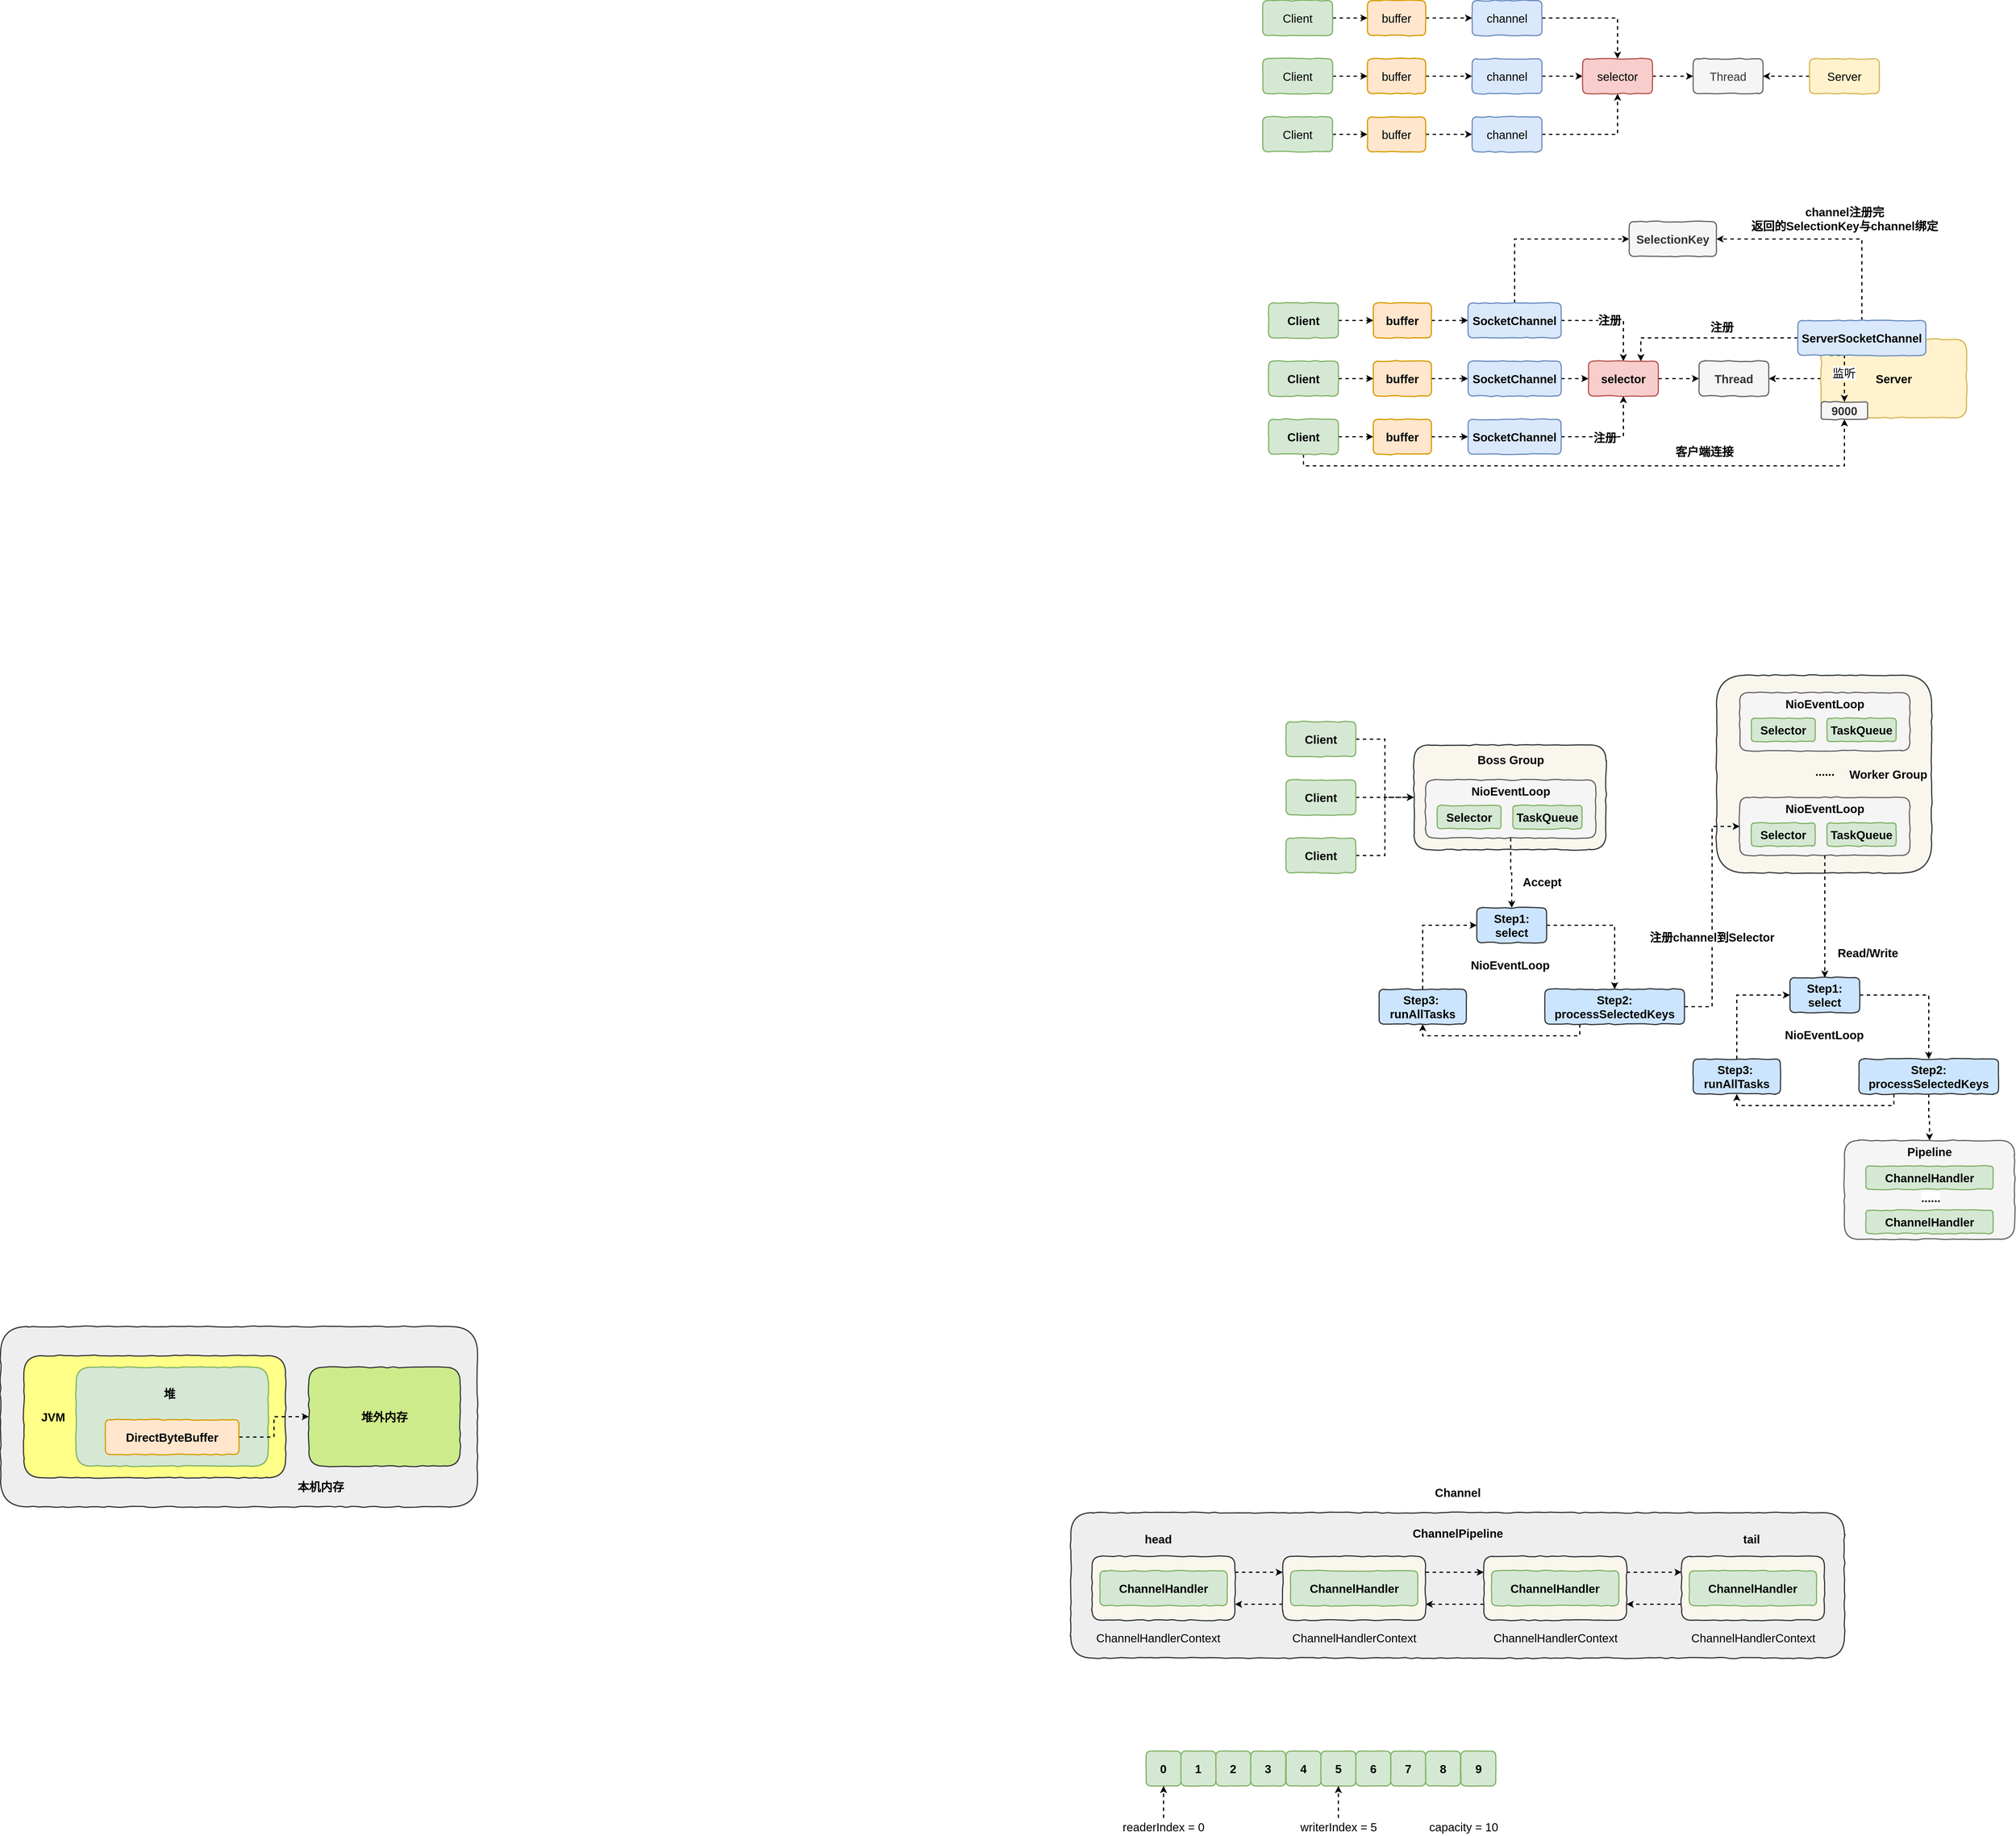 <mxfile version="13.0.3" type="device"><diagram id="DzBp2O1K2KgBwa5tX3dx" name="第 1 页"><mxGraphModel dx="4073" dy="967" grid="1" gridSize="10" guides="1" tooltips="1" connect="1" arrows="1" fold="1" page="0" pageScale="1" pageWidth="827" pageHeight="1169" math="0" shadow="0"><root><mxCell id="0"/><mxCell id="1" parent="0"/><mxCell id="HdEyGj7AXgtzregzDCSL-181" value="" style="rounded=1;whiteSpace=wrap;html=1;comic=1;strokeWidth=2;fontSize=20;fillColor=#eeeeee;strokeColor=#36393d;" vertex="1" parent="1"><mxGeometry x="-2240" y="2530" width="820" height="310" as="geometry"/></mxCell><mxCell id="HdEyGj7AXgtzregzDCSL-187" value="" style="rounded=1;whiteSpace=wrap;html=1;comic=1;strokeWidth=2;fontSize=20;fillColor=#ffff88;strokeColor=#36393d;fontStyle=1" vertex="1" parent="1"><mxGeometry x="-2200" y="2580" width="450" height="210" as="geometry"/></mxCell><mxCell id="HdEyGj7AXgtzregzDCSL-161" value="" style="rounded=1;whiteSpace=wrap;html=1;comic=1;strokeWidth=2;fontSize=20;fillColor=#eeeeee;strokeColor=#36393d;" vertex="1" parent="1"><mxGeometry x="-400" y="2850" width="1330" height="250" as="geometry"/></mxCell><mxCell id="HdEyGj7AXgtzregzDCSL-93" value="" style="rounded=1;whiteSpace=wrap;html=1;comic=1;strokeWidth=2;fontSize=20;fillColor=#f9f7ed;strokeColor=#36393d;" vertex="1" parent="1"><mxGeometry x="710" y="1410" width="370" height="340" as="geometry"/></mxCell><mxCell id="HdEyGj7AXgtzregzDCSL-80" value="" style="rounded=1;whiteSpace=wrap;html=1;comic=1;strokeWidth=2;fontSize=20;fillColor=#f9f7ed;strokeColor=#36393d;" vertex="1" parent="1"><mxGeometry x="190" y="1530" width="330" height="180" as="geometry"/></mxCell><mxCell id="HdEyGj7AXgtzregzDCSL-18" style="edgeStyle=orthogonalEdgeStyle;rounded=0;orthogonalLoop=1;jettySize=auto;html=1;exitX=1;exitY=0.5;exitDx=0;exitDy=0;dashed=1;strokeWidth=2;fontSize=20;" edge="1" parent="1" source="HdEyGj7AXgtzregzDCSL-1" target="HdEyGj7AXgtzregzDCSL-4"><mxGeometry relative="1" as="geometry"/></mxCell><mxCell id="HdEyGj7AXgtzregzDCSL-1" value="Client" style="rounded=1;whiteSpace=wrap;html=1;comic=1;strokeWidth=2;fontSize=20;fillColor=#d5e8d4;strokeColor=#82b366;" vertex="1" parent="1"><mxGeometry x="-70" y="250" width="120" height="60" as="geometry"/></mxCell><mxCell id="HdEyGj7AXgtzregzDCSL-19" style="edgeStyle=orthogonalEdgeStyle;rounded=0;orthogonalLoop=1;jettySize=auto;html=1;exitX=1;exitY=0.5;exitDx=0;exitDy=0;entryX=0;entryY=0.5;entryDx=0;entryDy=0;dashed=1;strokeWidth=2;fontSize=20;" edge="1" parent="1" source="HdEyGj7AXgtzregzDCSL-2" target="HdEyGj7AXgtzregzDCSL-5"><mxGeometry relative="1" as="geometry"/></mxCell><mxCell id="HdEyGj7AXgtzregzDCSL-2" value="Client" style="rounded=1;whiteSpace=wrap;html=1;comic=1;strokeWidth=2;fontSize=20;fillColor=#d5e8d4;strokeColor=#82b366;" vertex="1" parent="1"><mxGeometry x="-70" y="350" width="120" height="60" as="geometry"/></mxCell><mxCell id="HdEyGj7AXgtzregzDCSL-20" style="edgeStyle=orthogonalEdgeStyle;rounded=0;orthogonalLoop=1;jettySize=auto;html=1;exitX=1;exitY=0.5;exitDx=0;exitDy=0;dashed=1;strokeWidth=2;fontSize=20;" edge="1" parent="1" source="HdEyGj7AXgtzregzDCSL-3" target="HdEyGj7AXgtzregzDCSL-6"><mxGeometry relative="1" as="geometry"/></mxCell><mxCell id="HdEyGj7AXgtzregzDCSL-3" value="Client" style="rounded=1;whiteSpace=wrap;html=1;comic=1;strokeWidth=2;fontSize=20;fillColor=#d5e8d4;strokeColor=#82b366;" vertex="1" parent="1"><mxGeometry x="-70" y="450" width="120" height="60" as="geometry"/></mxCell><mxCell id="HdEyGj7AXgtzregzDCSL-15" style="edgeStyle=orthogonalEdgeStyle;rounded=0;orthogonalLoop=1;jettySize=auto;html=1;exitX=1;exitY=0.5;exitDx=0;exitDy=0;entryX=0;entryY=0.5;entryDx=0;entryDy=0;dashed=1;strokeWidth=2;fontSize=20;" edge="1" parent="1" source="HdEyGj7AXgtzregzDCSL-4" target="HdEyGj7AXgtzregzDCSL-7"><mxGeometry relative="1" as="geometry"/></mxCell><mxCell id="HdEyGj7AXgtzregzDCSL-4" value="buffer" style="rounded=1;whiteSpace=wrap;html=1;comic=1;strokeWidth=2;fontSize=20;fillColor=#ffe6cc;strokeColor=#d79b00;" vertex="1" parent="1"><mxGeometry x="110" y="250" width="100" height="60" as="geometry"/></mxCell><mxCell id="HdEyGj7AXgtzregzDCSL-16" style="edgeStyle=orthogonalEdgeStyle;rounded=0;orthogonalLoop=1;jettySize=auto;html=1;exitX=1;exitY=0.5;exitDx=0;exitDy=0;dashed=1;strokeWidth=2;fontSize=20;" edge="1" parent="1" source="HdEyGj7AXgtzregzDCSL-5" target="HdEyGj7AXgtzregzDCSL-8"><mxGeometry relative="1" as="geometry"/></mxCell><mxCell id="HdEyGj7AXgtzregzDCSL-5" value="buffer" style="rounded=1;whiteSpace=wrap;html=1;comic=1;strokeWidth=2;fontSize=20;fillColor=#ffe6cc;strokeColor=#d79b00;" vertex="1" parent="1"><mxGeometry x="110" y="350" width="100" height="60" as="geometry"/></mxCell><mxCell id="HdEyGj7AXgtzregzDCSL-17" style="edgeStyle=orthogonalEdgeStyle;rounded=0;orthogonalLoop=1;jettySize=auto;html=1;exitX=1;exitY=0.5;exitDx=0;exitDy=0;entryX=0;entryY=0.5;entryDx=0;entryDy=0;dashed=1;strokeWidth=2;fontSize=20;" edge="1" parent="1" source="HdEyGj7AXgtzregzDCSL-6" target="HdEyGj7AXgtzregzDCSL-9"><mxGeometry relative="1" as="geometry"/></mxCell><mxCell id="HdEyGj7AXgtzregzDCSL-6" value="buffer" style="rounded=1;whiteSpace=wrap;html=1;comic=1;strokeWidth=2;fontSize=20;fillColor=#ffe6cc;strokeColor=#d79b00;" vertex="1" parent="1"><mxGeometry x="110" y="450" width="100" height="60" as="geometry"/></mxCell><mxCell id="HdEyGj7AXgtzregzDCSL-12" style="edgeStyle=orthogonalEdgeStyle;rounded=0;orthogonalLoop=1;jettySize=auto;html=1;exitX=1;exitY=0.5;exitDx=0;exitDy=0;entryX=0.5;entryY=0;entryDx=0;entryDy=0;dashed=1;strokeWidth=2;fontSize=20;" edge="1" parent="1" source="HdEyGj7AXgtzregzDCSL-7" target="HdEyGj7AXgtzregzDCSL-10"><mxGeometry relative="1" as="geometry"/></mxCell><mxCell id="HdEyGj7AXgtzregzDCSL-7" value="channel" style="rounded=1;whiteSpace=wrap;html=1;comic=1;strokeWidth=2;fontSize=20;fillColor=#dae8fc;strokeColor=#6c8ebf;" vertex="1" parent="1"><mxGeometry x="290" y="250" width="120" height="60" as="geometry"/></mxCell><mxCell id="HdEyGj7AXgtzregzDCSL-11" style="edgeStyle=orthogonalEdgeStyle;rounded=0;orthogonalLoop=1;jettySize=auto;html=1;exitX=1;exitY=0.5;exitDx=0;exitDy=0;entryX=0;entryY=0.5;entryDx=0;entryDy=0;dashed=1;strokeWidth=2;fontSize=20;" edge="1" parent="1" source="HdEyGj7AXgtzregzDCSL-8" target="HdEyGj7AXgtzregzDCSL-10"><mxGeometry relative="1" as="geometry"/></mxCell><mxCell id="HdEyGj7AXgtzregzDCSL-8" value="channel" style="rounded=1;whiteSpace=wrap;html=1;comic=1;strokeWidth=2;fontSize=20;fillColor=#dae8fc;strokeColor=#6c8ebf;" vertex="1" parent="1"><mxGeometry x="290" y="350" width="120" height="60" as="geometry"/></mxCell><mxCell id="HdEyGj7AXgtzregzDCSL-13" style="edgeStyle=orthogonalEdgeStyle;rounded=0;orthogonalLoop=1;jettySize=auto;html=1;exitX=1;exitY=0.5;exitDx=0;exitDy=0;entryX=0.5;entryY=1;entryDx=0;entryDy=0;dashed=1;strokeWidth=2;fontSize=20;" edge="1" parent="1" source="HdEyGj7AXgtzregzDCSL-9" target="HdEyGj7AXgtzregzDCSL-10"><mxGeometry relative="1" as="geometry"/></mxCell><mxCell id="HdEyGj7AXgtzregzDCSL-9" value="channel" style="rounded=1;whiteSpace=wrap;html=1;comic=1;strokeWidth=2;fontSize=20;fillColor=#dae8fc;strokeColor=#6c8ebf;" vertex="1" parent="1"><mxGeometry x="290" y="450" width="120" height="60" as="geometry"/></mxCell><mxCell id="HdEyGj7AXgtzregzDCSL-24" style="edgeStyle=orthogonalEdgeStyle;rounded=0;orthogonalLoop=1;jettySize=auto;html=1;exitX=1;exitY=0.5;exitDx=0;exitDy=0;entryX=0;entryY=0.5;entryDx=0;entryDy=0;dashed=1;strokeWidth=2;fontSize=20;" edge="1" parent="1" source="HdEyGj7AXgtzregzDCSL-10" target="HdEyGj7AXgtzregzDCSL-21"><mxGeometry relative="1" as="geometry"/></mxCell><mxCell id="HdEyGj7AXgtzregzDCSL-10" value="selector" style="rounded=1;whiteSpace=wrap;html=1;comic=1;strokeWidth=2;fontSize=20;fillColor=#f8cecc;strokeColor=#b85450;" vertex="1" parent="1"><mxGeometry x="480" y="350" width="120" height="60" as="geometry"/></mxCell><mxCell id="HdEyGj7AXgtzregzDCSL-21" value="Thread" style="rounded=1;whiteSpace=wrap;html=1;comic=1;strokeWidth=2;fontSize=20;fillColor=#f5f5f5;strokeColor=#666666;fontColor=#333333;" vertex="1" parent="1"><mxGeometry x="670" y="350" width="120" height="60" as="geometry"/></mxCell><mxCell id="HdEyGj7AXgtzregzDCSL-23" style="edgeStyle=orthogonalEdgeStyle;rounded=0;orthogonalLoop=1;jettySize=auto;html=1;exitX=0;exitY=0.5;exitDx=0;exitDy=0;entryX=1;entryY=0.5;entryDx=0;entryDy=0;dashed=1;strokeWidth=2;fontSize=20;" edge="1" parent="1" source="HdEyGj7AXgtzregzDCSL-22" target="HdEyGj7AXgtzregzDCSL-21"><mxGeometry relative="1" as="geometry"/></mxCell><mxCell id="HdEyGj7AXgtzregzDCSL-22" value="Server" style="rounded=1;whiteSpace=wrap;html=1;comic=1;strokeWidth=2;fontSize=20;fillColor=#fff2cc;strokeColor=#d6b656;" vertex="1" parent="1"><mxGeometry x="870" y="350" width="120" height="60" as="geometry"/></mxCell><mxCell id="HdEyGj7AXgtzregzDCSL-25" style="edgeStyle=orthogonalEdgeStyle;rounded=0;orthogonalLoop=1;jettySize=auto;html=1;exitX=1;exitY=0.5;exitDx=0;exitDy=0;dashed=1;strokeWidth=2;fontSize=20;" edge="1" parent="1" source="HdEyGj7AXgtzregzDCSL-26" target="HdEyGj7AXgtzregzDCSL-32"><mxGeometry relative="1" as="geometry"/></mxCell><mxCell id="HdEyGj7AXgtzregzDCSL-26" value="Client" style="rounded=1;whiteSpace=wrap;html=1;comic=1;strokeWidth=2;fontSize=20;fillColor=#d5e8d4;strokeColor=#82b366;fontStyle=1" vertex="1" parent="1"><mxGeometry x="-60" y="770" width="120" height="60" as="geometry"/></mxCell><mxCell id="HdEyGj7AXgtzregzDCSL-27" style="edgeStyle=orthogonalEdgeStyle;rounded=0;orthogonalLoop=1;jettySize=auto;html=1;exitX=1;exitY=0.5;exitDx=0;exitDy=0;entryX=0;entryY=0.5;entryDx=0;entryDy=0;dashed=1;strokeWidth=2;fontSize=20;" edge="1" parent="1" source="HdEyGj7AXgtzregzDCSL-28" target="HdEyGj7AXgtzregzDCSL-34"><mxGeometry relative="1" as="geometry"/></mxCell><mxCell id="HdEyGj7AXgtzregzDCSL-28" value="Client" style="rounded=1;whiteSpace=wrap;html=1;comic=1;strokeWidth=2;fontSize=20;fillColor=#d5e8d4;strokeColor=#82b366;fontStyle=1" vertex="1" parent="1"><mxGeometry x="-60" y="870" width="120" height="60" as="geometry"/></mxCell><mxCell id="HdEyGj7AXgtzregzDCSL-29" style="edgeStyle=orthogonalEdgeStyle;rounded=0;orthogonalLoop=1;jettySize=auto;html=1;exitX=1;exitY=0.5;exitDx=0;exitDy=0;dashed=1;strokeWidth=2;fontSize=20;" edge="1" parent="1" source="HdEyGj7AXgtzregzDCSL-30" target="HdEyGj7AXgtzregzDCSL-36"><mxGeometry relative="1" as="geometry"/></mxCell><mxCell id="HdEyGj7AXgtzregzDCSL-57" style="edgeStyle=orthogonalEdgeStyle;rounded=0;orthogonalLoop=1;jettySize=auto;html=1;exitX=0.5;exitY=1;exitDx=0;exitDy=0;entryX=0.5;entryY=1;entryDx=0;entryDy=0;dashed=1;strokeWidth=2;fontSize=20;" edge="1" parent="1" source="HdEyGj7AXgtzregzDCSL-30" target="HdEyGj7AXgtzregzDCSL-52"><mxGeometry relative="1" as="geometry"/></mxCell><mxCell id="HdEyGj7AXgtzregzDCSL-30" value="Client" style="rounded=1;whiteSpace=wrap;html=1;comic=1;strokeWidth=2;fontSize=20;fillColor=#d5e8d4;strokeColor=#82b366;fontStyle=1" vertex="1" parent="1"><mxGeometry x="-60" y="970" width="120" height="60" as="geometry"/></mxCell><mxCell id="HdEyGj7AXgtzregzDCSL-31" style="edgeStyle=orthogonalEdgeStyle;rounded=0;orthogonalLoop=1;jettySize=auto;html=1;exitX=1;exitY=0.5;exitDx=0;exitDy=0;entryX=0;entryY=0.5;entryDx=0;entryDy=0;dashed=1;strokeWidth=2;fontSize=20;" edge="1" parent="1" source="HdEyGj7AXgtzregzDCSL-32" target="HdEyGj7AXgtzregzDCSL-38"><mxGeometry relative="1" as="geometry"/></mxCell><mxCell id="HdEyGj7AXgtzregzDCSL-32" value="buffer" style="rounded=1;whiteSpace=wrap;html=1;comic=1;strokeWidth=2;fontSize=20;fillColor=#ffe6cc;strokeColor=#d79b00;fontStyle=1" vertex="1" parent="1"><mxGeometry x="120" y="770" width="100" height="60" as="geometry"/></mxCell><mxCell id="HdEyGj7AXgtzregzDCSL-33" style="edgeStyle=orthogonalEdgeStyle;rounded=0;orthogonalLoop=1;jettySize=auto;html=1;exitX=1;exitY=0.5;exitDx=0;exitDy=0;dashed=1;strokeWidth=2;fontSize=20;" edge="1" parent="1" source="HdEyGj7AXgtzregzDCSL-34" target="HdEyGj7AXgtzregzDCSL-40"><mxGeometry relative="1" as="geometry"/></mxCell><mxCell id="HdEyGj7AXgtzregzDCSL-34" value="buffer" style="rounded=1;whiteSpace=wrap;html=1;comic=1;strokeWidth=2;fontSize=20;fillColor=#ffe6cc;strokeColor=#d79b00;fontStyle=1" vertex="1" parent="1"><mxGeometry x="120" y="870" width="100" height="60" as="geometry"/></mxCell><mxCell id="HdEyGj7AXgtzregzDCSL-35" style="edgeStyle=orthogonalEdgeStyle;rounded=0;orthogonalLoop=1;jettySize=auto;html=1;exitX=1;exitY=0.5;exitDx=0;exitDy=0;entryX=0;entryY=0.5;entryDx=0;entryDy=0;dashed=1;strokeWidth=2;fontSize=20;" edge="1" parent="1" source="HdEyGj7AXgtzregzDCSL-36" target="HdEyGj7AXgtzregzDCSL-42"><mxGeometry relative="1" as="geometry"/></mxCell><mxCell id="HdEyGj7AXgtzregzDCSL-36" value="buffer" style="rounded=1;whiteSpace=wrap;html=1;comic=1;strokeWidth=2;fontSize=20;fillColor=#ffe6cc;strokeColor=#d79b00;fontStyle=1" vertex="1" parent="1"><mxGeometry x="120" y="970" width="100" height="60" as="geometry"/></mxCell><mxCell id="HdEyGj7AXgtzregzDCSL-37" style="edgeStyle=orthogonalEdgeStyle;rounded=0;orthogonalLoop=1;jettySize=auto;html=1;exitX=1;exitY=0.5;exitDx=0;exitDy=0;entryX=0.5;entryY=0;entryDx=0;entryDy=0;dashed=1;strokeWidth=2;fontSize=20;" edge="1" parent="1" source="HdEyGj7AXgtzregzDCSL-38" target="HdEyGj7AXgtzregzDCSL-44"><mxGeometry relative="1" as="geometry"/></mxCell><mxCell id="HdEyGj7AXgtzregzDCSL-55" value="注册" style="edgeLabel;html=1;align=center;verticalAlign=middle;resizable=0;points=[];fontSize=20;fontStyle=1" vertex="1" connectable="0" parent="HdEyGj7AXgtzregzDCSL-37"><mxGeometry x="-0.064" y="1" relative="1" as="geometry"><mxPoint as="offset"/></mxGeometry></mxCell><mxCell id="HdEyGj7AXgtzregzDCSL-60" style="edgeStyle=orthogonalEdgeStyle;rounded=0;orthogonalLoop=1;jettySize=auto;html=1;exitX=0.5;exitY=0;exitDx=0;exitDy=0;entryX=0;entryY=0.5;entryDx=0;entryDy=0;dashed=1;strokeWidth=2;fontSize=20;" edge="1" parent="1" source="HdEyGj7AXgtzregzDCSL-38" target="HdEyGj7AXgtzregzDCSL-48"><mxGeometry relative="1" as="geometry"/></mxCell><mxCell id="HdEyGj7AXgtzregzDCSL-38" value="SocketChannel" style="rounded=1;whiteSpace=wrap;html=1;comic=1;strokeWidth=2;fontSize=20;fillColor=#dae8fc;strokeColor=#6c8ebf;fontStyle=1" vertex="1" parent="1"><mxGeometry x="283" y="770" width="160" height="60" as="geometry"/></mxCell><mxCell id="HdEyGj7AXgtzregzDCSL-39" style="edgeStyle=orthogonalEdgeStyle;rounded=0;orthogonalLoop=1;jettySize=auto;html=1;exitX=1;exitY=0.5;exitDx=0;exitDy=0;entryX=0;entryY=0.5;entryDx=0;entryDy=0;dashed=1;strokeWidth=2;fontSize=20;" edge="1" parent="1" source="HdEyGj7AXgtzregzDCSL-40" target="HdEyGj7AXgtzregzDCSL-44"><mxGeometry relative="1" as="geometry"><mxPoint x="473.0" y="900" as="targetPoint"/></mxGeometry></mxCell><mxCell id="HdEyGj7AXgtzregzDCSL-40" value="SocketChannel" style="rounded=1;whiteSpace=wrap;html=1;comic=1;strokeWidth=2;fontSize=20;fillColor=#dae8fc;strokeColor=#6c8ebf;fontStyle=1" vertex="1" parent="1"><mxGeometry x="283" y="870" width="160" height="60" as="geometry"/></mxCell><mxCell id="HdEyGj7AXgtzregzDCSL-41" style="edgeStyle=orthogonalEdgeStyle;rounded=0;orthogonalLoop=1;jettySize=auto;html=1;exitX=1;exitY=0.5;exitDx=0;exitDy=0;entryX=0.5;entryY=1;entryDx=0;entryDy=0;dashed=1;strokeWidth=2;fontSize=20;" edge="1" parent="1" source="HdEyGj7AXgtzregzDCSL-42" target="HdEyGj7AXgtzregzDCSL-44"><mxGeometry relative="1" as="geometry"/></mxCell><mxCell id="HdEyGj7AXgtzregzDCSL-56" value="注册" style="edgeLabel;html=1;align=center;verticalAlign=middle;resizable=0;points=[];fontSize=20;fontStyle=1" vertex="1" connectable="0" parent="HdEyGj7AXgtzregzDCSL-41"><mxGeometry x="-0.157" y="-1" relative="1" as="geometry"><mxPoint as="offset"/></mxGeometry></mxCell><mxCell id="HdEyGj7AXgtzregzDCSL-42" value="SocketChannel" style="rounded=1;whiteSpace=wrap;html=1;comic=1;strokeWidth=2;fontSize=20;fillColor=#dae8fc;strokeColor=#6c8ebf;fontStyle=1" vertex="1" parent="1"><mxGeometry x="283" y="970" width="160" height="60" as="geometry"/></mxCell><mxCell id="HdEyGj7AXgtzregzDCSL-43" style="edgeStyle=orthogonalEdgeStyle;rounded=0;orthogonalLoop=1;jettySize=auto;html=1;exitX=1;exitY=0.5;exitDx=0;exitDy=0;entryX=0;entryY=0.5;entryDx=0;entryDy=0;dashed=1;strokeWidth=2;fontSize=20;" edge="1" parent="1" source="HdEyGj7AXgtzregzDCSL-44" target="HdEyGj7AXgtzregzDCSL-45"><mxGeometry relative="1" as="geometry"/></mxCell><mxCell id="HdEyGj7AXgtzregzDCSL-44" value="selector" style="rounded=1;whiteSpace=wrap;html=1;comic=1;strokeWidth=2;fontSize=20;fillColor=#f8cecc;strokeColor=#b85450;fontStyle=1" vertex="1" parent="1"><mxGeometry x="490" y="870" width="120" height="60" as="geometry"/></mxCell><mxCell id="HdEyGj7AXgtzregzDCSL-45" value="Thread" style="rounded=1;whiteSpace=wrap;html=1;comic=1;strokeWidth=2;fontSize=20;fillColor=#f5f5f5;strokeColor=#666666;fontColor=#333333;fontStyle=1" vertex="1" parent="1"><mxGeometry x="680" y="870" width="120" height="60" as="geometry"/></mxCell><mxCell id="HdEyGj7AXgtzregzDCSL-46" style="edgeStyle=orthogonalEdgeStyle;rounded=0;orthogonalLoop=1;jettySize=auto;html=1;exitX=0;exitY=0.5;exitDx=0;exitDy=0;entryX=1;entryY=0.5;entryDx=0;entryDy=0;dashed=1;strokeWidth=2;fontSize=20;" edge="1" parent="1" source="HdEyGj7AXgtzregzDCSL-47" target="HdEyGj7AXgtzregzDCSL-45"><mxGeometry relative="1" as="geometry"/></mxCell><mxCell id="HdEyGj7AXgtzregzDCSL-47" value="Server" style="rounded=1;whiteSpace=wrap;html=1;comic=1;strokeWidth=2;fontSize=20;fillColor=#fff2cc;strokeColor=#d6b656;fontStyle=1" vertex="1" parent="1"><mxGeometry x="890" y="832.5" width="250" height="135" as="geometry"/></mxCell><mxCell id="HdEyGj7AXgtzregzDCSL-48" value="SelectionKey" style="rounded=1;whiteSpace=wrap;html=1;comic=1;strokeWidth=2;fontSize=20;fillColor=#f5f5f5;strokeColor=#666666;fontColor=#333333;fontStyle=1" vertex="1" parent="1"><mxGeometry x="560" y="630" width="150" height="60" as="geometry"/></mxCell><mxCell id="HdEyGj7AXgtzregzDCSL-50" style="edgeStyle=orthogonalEdgeStyle;rounded=0;orthogonalLoop=1;jettySize=auto;html=1;exitX=0;exitY=0.5;exitDx=0;exitDy=0;entryX=0.75;entryY=0;entryDx=0;entryDy=0;dashed=1;strokeWidth=2;fontSize=20;" edge="1" parent="1" source="HdEyGj7AXgtzregzDCSL-49" target="HdEyGj7AXgtzregzDCSL-44"><mxGeometry relative="1" as="geometry"/></mxCell><mxCell id="HdEyGj7AXgtzregzDCSL-53" style="edgeStyle=orthogonalEdgeStyle;rounded=0;orthogonalLoop=1;jettySize=auto;html=1;exitX=0.25;exitY=1;exitDx=0;exitDy=0;entryX=0.5;entryY=0;entryDx=0;entryDy=0;dashed=1;strokeWidth=2;fontSize=20;" edge="1" parent="1" source="HdEyGj7AXgtzregzDCSL-49" target="HdEyGj7AXgtzregzDCSL-52"><mxGeometry relative="1" as="geometry"><Array as="points"><mxPoint x="930" y="860"/></Array></mxGeometry></mxCell><mxCell id="HdEyGj7AXgtzregzDCSL-54" value="监听" style="edgeLabel;html=1;align=center;verticalAlign=middle;resizable=0;points=[];fontSize=20;" vertex="1" connectable="0" parent="HdEyGj7AXgtzregzDCSL-53"><mxGeometry x="0.048" y="-1" relative="1" as="geometry"><mxPoint as="offset"/></mxGeometry></mxCell><mxCell id="HdEyGj7AXgtzregzDCSL-59" style="edgeStyle=orthogonalEdgeStyle;rounded=0;orthogonalLoop=1;jettySize=auto;html=1;exitX=0.5;exitY=0;exitDx=0;exitDy=0;entryX=1;entryY=0.5;entryDx=0;entryDy=0;dashed=1;strokeWidth=2;fontSize=20;" edge="1" parent="1" source="HdEyGj7AXgtzregzDCSL-49" target="HdEyGj7AXgtzregzDCSL-48"><mxGeometry relative="1" as="geometry"/></mxCell><mxCell id="HdEyGj7AXgtzregzDCSL-49" value="ServerSocketChannel" style="rounded=1;whiteSpace=wrap;html=1;comic=1;strokeWidth=2;fontSize=20;fillColor=#dae8fc;strokeColor=#6c8ebf;fontStyle=1" vertex="1" parent="1"><mxGeometry x="850" y="800" width="220" height="60" as="geometry"/></mxCell><mxCell id="HdEyGj7AXgtzregzDCSL-51" value="注册" style="text;html=1;align=center;verticalAlign=middle;resizable=0;points=[];autosize=1;fontSize=20;fontStyle=1" vertex="1" parent="1"><mxGeometry x="689" y="796" width="60" height="30" as="geometry"/></mxCell><mxCell id="HdEyGj7AXgtzregzDCSL-52" value="9000" style="rounded=1;whiteSpace=wrap;html=1;comic=1;strokeWidth=2;fontSize=20;fillColor=#f5f5f5;strokeColor=#666666;fontColor=#333333;fontStyle=1" vertex="1" parent="1"><mxGeometry x="890" y="940" width="80" height="30" as="geometry"/></mxCell><mxCell id="HdEyGj7AXgtzregzDCSL-58" value="客户端连接" style="text;html=1;align=center;verticalAlign=middle;resizable=0;points=[];autosize=1;fontSize=20;fontStyle=1" vertex="1" parent="1"><mxGeometry x="629" y="1010" width="120" height="30" as="geometry"/></mxCell><mxCell id="HdEyGj7AXgtzregzDCSL-61" value="channel注册完&lt;br&gt;返回的SelectionKey与channel绑定" style="text;html=1;align=center;verticalAlign=middle;resizable=0;points=[];autosize=1;fontSize=20;fontStyle=1" vertex="1" parent="1"><mxGeometry x="760" y="600" width="340" height="50" as="geometry"/></mxCell><mxCell id="HdEyGj7AXgtzregzDCSL-77" value="Boss Group" style="text;html=1;align=center;verticalAlign=middle;resizable=0;points=[];autosize=1;fontSize=20;fontStyle=1" vertex="1" parent="1"><mxGeometry x="291.289" y="1540" width="130" height="30" as="geometry"/></mxCell><mxCell id="HdEyGj7AXgtzregzDCSL-79" value="" style="group" vertex="1" connectable="0" parent="1"><mxGeometry x="210" y="1590" width="292.571" height="100" as="geometry"/></mxCell><mxCell id="HdEyGj7AXgtzregzDCSL-73" value="" style="rounded=1;whiteSpace=wrap;html=1;comic=1;strokeWidth=2;fontSize=20;fillColor=#f5f5f5;strokeColor=#666666;fontColor=#333333;" vertex="1" parent="HdEyGj7AXgtzregzDCSL-79"><mxGeometry width="292.571" height="100" as="geometry"/></mxCell><mxCell id="HdEyGj7AXgtzregzDCSL-74" value="Selector" style="rounded=1;whiteSpace=wrap;html=1;comic=1;strokeWidth=2;fontSize=20;fillColor=#d5e8d4;strokeColor=#82b366;fontStyle=1" vertex="1" parent="HdEyGj7AXgtzregzDCSL-79"><mxGeometry x="20.003" y="44" width="109.714" height="40" as="geometry"/></mxCell><mxCell id="HdEyGj7AXgtzregzDCSL-75" value="TaskQueue" style="rounded=1;whiteSpace=wrap;html=1;comic=1;strokeWidth=2;fontSize=20;fillColor=#d5e8d4;strokeColor=#82b366;fontStyle=1" vertex="1" parent="HdEyGj7AXgtzregzDCSL-79"><mxGeometry x="149.999" y="44" width="118.857" height="40" as="geometry"/></mxCell><mxCell id="HdEyGj7AXgtzregzDCSL-76" value="NioEventLoop" style="text;html=1;align=center;verticalAlign=middle;resizable=0;points=[];autosize=1;fontSize=20;fontStyle=1" vertex="1" parent="HdEyGj7AXgtzregzDCSL-79"><mxGeometry x="71.284" y="4" width="150" height="30" as="geometry"/></mxCell><mxCell id="HdEyGj7AXgtzregzDCSL-81" value="" style="group" vertex="1" connectable="0" parent="1"><mxGeometry x="750" y="1440" width="292.571" height="100" as="geometry"/></mxCell><mxCell id="HdEyGj7AXgtzregzDCSL-82" value="" style="rounded=1;whiteSpace=wrap;html=1;comic=1;strokeWidth=2;fontSize=20;fillColor=#f5f5f5;strokeColor=#666666;fontColor=#333333;" vertex="1" parent="HdEyGj7AXgtzregzDCSL-81"><mxGeometry width="292.571" height="100" as="geometry"/></mxCell><mxCell id="HdEyGj7AXgtzregzDCSL-83" value="Selector" style="rounded=1;whiteSpace=wrap;html=1;comic=1;strokeWidth=2;fontSize=20;fillColor=#d5e8d4;strokeColor=#82b366;fontStyle=1" vertex="1" parent="HdEyGj7AXgtzregzDCSL-81"><mxGeometry x="20.003" y="44" width="109.714" height="40" as="geometry"/></mxCell><mxCell id="HdEyGj7AXgtzregzDCSL-84" value="TaskQueue" style="rounded=1;whiteSpace=wrap;html=1;comic=1;strokeWidth=2;fontSize=20;fillColor=#d5e8d4;strokeColor=#82b366;fontStyle=1" vertex="1" parent="HdEyGj7AXgtzregzDCSL-81"><mxGeometry x="149.999" y="44" width="118.857" height="40" as="geometry"/></mxCell><mxCell id="HdEyGj7AXgtzregzDCSL-85" value="NioEventLoop" style="text;html=1;align=center;verticalAlign=middle;resizable=0;points=[];autosize=1;fontSize=20;fontStyle=1" vertex="1" parent="HdEyGj7AXgtzregzDCSL-81"><mxGeometry x="71.284" y="4" width="150" height="30" as="geometry"/></mxCell><mxCell id="HdEyGj7AXgtzregzDCSL-86" value="" style="group" vertex="1" connectable="0" parent="1"><mxGeometry x="750" y="1620" width="292.571" height="100" as="geometry"/></mxCell><mxCell id="HdEyGj7AXgtzregzDCSL-87" value="" style="rounded=1;whiteSpace=wrap;html=1;comic=1;strokeWidth=2;fontSize=20;fillColor=#f5f5f5;strokeColor=#666666;fontColor=#333333;" vertex="1" parent="HdEyGj7AXgtzregzDCSL-86"><mxGeometry width="292.571" height="100" as="geometry"/></mxCell><mxCell id="HdEyGj7AXgtzregzDCSL-88" value="Selector" style="rounded=1;whiteSpace=wrap;html=1;comic=1;strokeWidth=2;fontSize=20;fillColor=#d5e8d4;strokeColor=#82b366;fontStyle=1" vertex="1" parent="HdEyGj7AXgtzregzDCSL-86"><mxGeometry x="20.003" y="44" width="109.714" height="40" as="geometry"/></mxCell><mxCell id="HdEyGj7AXgtzregzDCSL-89" value="TaskQueue" style="rounded=1;whiteSpace=wrap;html=1;comic=1;strokeWidth=2;fontSize=20;fillColor=#d5e8d4;strokeColor=#82b366;fontStyle=1" vertex="1" parent="HdEyGj7AXgtzregzDCSL-86"><mxGeometry x="149.999" y="44" width="118.857" height="40" as="geometry"/></mxCell><mxCell id="HdEyGj7AXgtzregzDCSL-90" value="NioEventLoop" style="text;html=1;align=center;verticalAlign=middle;resizable=0;points=[];autosize=1;fontSize=20;fontStyle=1" vertex="1" parent="HdEyGj7AXgtzregzDCSL-86"><mxGeometry x="71.284" y="4" width="150" height="30" as="geometry"/></mxCell><mxCell id="HdEyGj7AXgtzregzDCSL-91" value="......" style="text;html=1;align=center;verticalAlign=middle;resizable=0;points=[];autosize=1;fontSize=20;fontStyle=1" vertex="1" parent="1"><mxGeometry x="871.29" y="1560" width="50" height="30" as="geometry"/></mxCell><mxCell id="HdEyGj7AXgtzregzDCSL-97" style="edgeStyle=orthogonalEdgeStyle;rounded=0;orthogonalLoop=1;jettySize=auto;html=1;exitX=1;exitY=0.5;exitDx=0;exitDy=0;entryX=0;entryY=0.5;entryDx=0;entryDy=0;dashed=1;strokeWidth=2;fontSize=20;" edge="1" parent="1" source="HdEyGj7AXgtzregzDCSL-94" target="HdEyGj7AXgtzregzDCSL-80"><mxGeometry relative="1" as="geometry"/></mxCell><mxCell id="HdEyGj7AXgtzregzDCSL-94" value="Client" style="rounded=1;whiteSpace=wrap;html=1;comic=1;strokeWidth=2;fontSize=20;fillColor=#d5e8d4;strokeColor=#82b366;fontStyle=1" vertex="1" parent="1"><mxGeometry x="-30" y="1490" width="120" height="60" as="geometry"/></mxCell><mxCell id="HdEyGj7AXgtzregzDCSL-98" style="edgeStyle=orthogonalEdgeStyle;rounded=0;orthogonalLoop=1;jettySize=auto;html=1;exitX=1;exitY=0.5;exitDx=0;exitDy=0;dashed=1;strokeWidth=2;fontSize=20;entryX=0;entryY=0.5;entryDx=0;entryDy=0;" edge="1" parent="1" source="HdEyGj7AXgtzregzDCSL-95" target="HdEyGj7AXgtzregzDCSL-80"><mxGeometry relative="1" as="geometry"><mxPoint x="180" y="1620" as="targetPoint"/></mxGeometry></mxCell><mxCell id="HdEyGj7AXgtzregzDCSL-95" value="Client" style="rounded=1;whiteSpace=wrap;html=1;comic=1;strokeWidth=2;fontSize=20;fillColor=#d5e8d4;strokeColor=#82b366;fontStyle=1" vertex="1" parent="1"><mxGeometry x="-30" y="1590" width="120" height="60" as="geometry"/></mxCell><mxCell id="HdEyGj7AXgtzregzDCSL-99" style="edgeStyle=orthogonalEdgeStyle;rounded=0;orthogonalLoop=1;jettySize=auto;html=1;exitX=1;exitY=0.5;exitDx=0;exitDy=0;entryX=0;entryY=0.5;entryDx=0;entryDy=0;dashed=1;strokeWidth=2;fontSize=20;" edge="1" parent="1" source="HdEyGj7AXgtzregzDCSL-96" target="HdEyGj7AXgtzregzDCSL-80"><mxGeometry relative="1" as="geometry"/></mxCell><mxCell id="HdEyGj7AXgtzregzDCSL-96" value="Client" style="rounded=1;whiteSpace=wrap;html=1;comic=1;strokeWidth=2;fontSize=20;fillColor=#d5e8d4;strokeColor=#82b366;fontStyle=1" vertex="1" parent="1"><mxGeometry x="-30" y="1690" width="120" height="60" as="geometry"/></mxCell><mxCell id="HdEyGj7AXgtzregzDCSL-108" style="edgeStyle=orthogonalEdgeStyle;rounded=0;orthogonalLoop=1;jettySize=auto;html=1;exitX=1;exitY=0.5;exitDx=0;exitDy=0;entryX=0.5;entryY=0;entryDx=0;entryDy=0;dashed=1;strokeWidth=2;fontSize=20;" edge="1" parent="1" source="HdEyGj7AXgtzregzDCSL-105" target="HdEyGj7AXgtzregzDCSL-106"><mxGeometry relative="1" as="geometry"/></mxCell><mxCell id="HdEyGj7AXgtzregzDCSL-105" value="Step1: select" style="rounded=1;whiteSpace=wrap;html=1;comic=1;strokeWidth=2;fontSize=20;fillColor=#cce5ff;strokeColor=#36393d;fontStyle=1" vertex="1" parent="1"><mxGeometry x="298" y="1810" width="120" height="60" as="geometry"/></mxCell><mxCell id="HdEyGj7AXgtzregzDCSL-109" style="edgeStyle=orthogonalEdgeStyle;rounded=0;orthogonalLoop=1;jettySize=auto;html=1;exitX=0.25;exitY=1;exitDx=0;exitDy=0;entryX=0.5;entryY=1;entryDx=0;entryDy=0;dashed=1;strokeWidth=2;fontSize=20;" edge="1" parent="1" source="HdEyGj7AXgtzregzDCSL-106" target="HdEyGj7AXgtzregzDCSL-107"><mxGeometry relative="1" as="geometry"/></mxCell><mxCell id="HdEyGj7AXgtzregzDCSL-135" style="edgeStyle=orthogonalEdgeStyle;rounded=0;orthogonalLoop=1;jettySize=auto;html=1;exitX=1;exitY=0.5;exitDx=0;exitDy=0;entryX=0;entryY=0.5;entryDx=0;entryDy=0;dashed=1;strokeWidth=2;fontSize=20;" edge="1" parent="1" source="HdEyGj7AXgtzregzDCSL-106" target="HdEyGj7AXgtzregzDCSL-87"><mxGeometry relative="1" as="geometry"/></mxCell><mxCell id="HdEyGj7AXgtzregzDCSL-136" value="&lt;span style=&quot;font-weight: 700&quot;&gt;注册channel到Selector&lt;/span&gt;" style="edgeLabel;html=1;align=center;verticalAlign=middle;resizable=0;points=[];fontSize=20;" vertex="1" connectable="0" parent="HdEyGj7AXgtzregzDCSL-135"><mxGeometry x="-0.173" y="1" relative="1" as="geometry"><mxPoint as="offset"/></mxGeometry></mxCell><mxCell id="HdEyGj7AXgtzregzDCSL-106" value="Step2: &lt;br&gt;processSelectedKeys" style="rounded=1;whiteSpace=wrap;html=1;comic=1;strokeWidth=2;fontSize=20;fillColor=#cce5ff;strokeColor=#36393d;fontStyle=1" vertex="1" parent="1"><mxGeometry x="415" y="1950" width="240" height="60" as="geometry"/></mxCell><mxCell id="HdEyGj7AXgtzregzDCSL-110" style="edgeStyle=orthogonalEdgeStyle;rounded=0;orthogonalLoop=1;jettySize=auto;html=1;exitX=0.5;exitY=0;exitDx=0;exitDy=0;entryX=0;entryY=0.5;entryDx=0;entryDy=0;dashed=1;strokeWidth=2;fontSize=20;" edge="1" parent="1" source="HdEyGj7AXgtzregzDCSL-107" target="HdEyGj7AXgtzregzDCSL-105"><mxGeometry relative="1" as="geometry"/></mxCell><mxCell id="HdEyGj7AXgtzregzDCSL-107" value="Step3:&amp;nbsp;&lt;br&gt;runAllTasks" style="rounded=1;whiteSpace=wrap;html=1;comic=1;strokeWidth=2;fontSize=20;fillColor=#cce5ff;strokeColor=#36393d;fontStyle=1" vertex="1" parent="1"><mxGeometry x="130" y="1950" width="150" height="60" as="geometry"/></mxCell><mxCell id="HdEyGj7AXgtzregzDCSL-111" value="NioEventLoop" style="text;html=1;align=center;verticalAlign=middle;resizable=0;points=[];autosize=1;fontSize=20;fontStyle=1" vertex="1" parent="1"><mxGeometry x="280" y="1893" width="150" height="30" as="geometry"/></mxCell><mxCell id="HdEyGj7AXgtzregzDCSL-113" style="edgeStyle=orthogonalEdgeStyle;rounded=0;orthogonalLoop=1;jettySize=auto;html=1;exitX=0.5;exitY=1;exitDx=0;exitDy=0;dashed=1;strokeWidth=2;fontSize=20;" edge="1" parent="1" source="HdEyGj7AXgtzregzDCSL-73" target="HdEyGj7AXgtzregzDCSL-105"><mxGeometry relative="1" as="geometry"/></mxCell><mxCell id="HdEyGj7AXgtzregzDCSL-114" value="Worker Group" style="text;html=1;align=center;verticalAlign=middle;resizable=0;points=[];autosize=1;fontSize=20;fontStyle=1" vertex="1" parent="1"><mxGeometry x="929.999" y="1565" width="150" height="30" as="geometry"/></mxCell><mxCell id="HdEyGj7AXgtzregzDCSL-115" value="Accept" style="text;html=1;align=center;verticalAlign=middle;resizable=0;points=[];autosize=1;fontSize=20;fontStyle=1" vertex="1" parent="1"><mxGeometry x="370" y="1750" width="80" height="30" as="geometry"/></mxCell><mxCell id="HdEyGj7AXgtzregzDCSL-116" style="edgeStyle=orthogonalEdgeStyle;rounded=0;orthogonalLoop=1;jettySize=auto;html=1;exitX=1;exitY=0.5;exitDx=0;exitDy=0;entryX=0.5;entryY=0;entryDx=0;entryDy=0;dashed=1;strokeWidth=2;fontSize=20;" edge="1" parent="1" source="HdEyGj7AXgtzregzDCSL-117" target="HdEyGj7AXgtzregzDCSL-119"><mxGeometry relative="1" as="geometry"/></mxCell><mxCell id="HdEyGj7AXgtzregzDCSL-117" value="Step1: select" style="rounded=1;whiteSpace=wrap;html=1;comic=1;strokeWidth=2;fontSize=20;fillColor=#cce5ff;strokeColor=#36393d;fontStyle=1" vertex="1" parent="1"><mxGeometry x="836.29" y="1930" width="120" height="60" as="geometry"/></mxCell><mxCell id="HdEyGj7AXgtzregzDCSL-118" style="edgeStyle=orthogonalEdgeStyle;rounded=0;orthogonalLoop=1;jettySize=auto;html=1;exitX=0.25;exitY=1;exitDx=0;exitDy=0;entryX=0.5;entryY=1;entryDx=0;entryDy=0;dashed=1;strokeWidth=2;fontSize=20;" edge="1" parent="1" source="HdEyGj7AXgtzregzDCSL-119" target="HdEyGj7AXgtzregzDCSL-121"><mxGeometry relative="1" as="geometry"/></mxCell><mxCell id="HdEyGj7AXgtzregzDCSL-132" style="edgeStyle=orthogonalEdgeStyle;rounded=0;orthogonalLoop=1;jettySize=auto;html=1;exitX=0.5;exitY=1;exitDx=0;exitDy=0;entryX=0.5;entryY=0;entryDx=0;entryDy=0;dashed=1;strokeWidth=2;fontSize=20;" edge="1" parent="1" source="HdEyGj7AXgtzregzDCSL-119" target="HdEyGj7AXgtzregzDCSL-126"><mxGeometry relative="1" as="geometry"/></mxCell><mxCell id="HdEyGj7AXgtzregzDCSL-119" value="Step2: &lt;br&gt;processSelectedKeys" style="rounded=1;whiteSpace=wrap;html=1;comic=1;strokeWidth=2;fontSize=20;fillColor=#cce5ff;strokeColor=#36393d;fontStyle=1" vertex="1" parent="1"><mxGeometry x="955" y="2070" width="240" height="60" as="geometry"/></mxCell><mxCell id="HdEyGj7AXgtzregzDCSL-120" style="edgeStyle=orthogonalEdgeStyle;rounded=0;orthogonalLoop=1;jettySize=auto;html=1;exitX=0.5;exitY=0;exitDx=0;exitDy=0;entryX=0;entryY=0.5;entryDx=0;entryDy=0;dashed=1;strokeWidth=2;fontSize=20;" edge="1" parent="1" source="HdEyGj7AXgtzregzDCSL-121" target="HdEyGj7AXgtzregzDCSL-117"><mxGeometry relative="1" as="geometry"/></mxCell><mxCell id="HdEyGj7AXgtzregzDCSL-121" value="Step3:&amp;nbsp;&lt;br&gt;runAllTasks" style="rounded=1;whiteSpace=wrap;html=1;comic=1;strokeWidth=2;fontSize=20;fillColor=#cce5ff;strokeColor=#36393d;fontStyle=1" vertex="1" parent="1"><mxGeometry x="670" y="2070" width="150" height="60" as="geometry"/></mxCell><mxCell id="HdEyGj7AXgtzregzDCSL-122" value="NioEventLoop" style="text;html=1;align=center;verticalAlign=middle;resizable=0;points=[];autosize=1;fontSize=20;fontStyle=1" vertex="1" parent="1"><mxGeometry x="820" y="2013" width="150" height="30" as="geometry"/></mxCell><mxCell id="HdEyGj7AXgtzregzDCSL-123" style="edgeStyle=orthogonalEdgeStyle;rounded=0;orthogonalLoop=1;jettySize=auto;html=1;exitX=0.5;exitY=1;exitDx=0;exitDy=0;entryX=0.5;entryY=0;entryDx=0;entryDy=0;dashed=1;strokeWidth=2;fontSize=20;" edge="1" parent="1" source="HdEyGj7AXgtzregzDCSL-87" target="HdEyGj7AXgtzregzDCSL-117"><mxGeometry relative="1" as="geometry"/></mxCell><mxCell id="HdEyGj7AXgtzregzDCSL-124" value="Read/Write" style="text;html=1;align=center;verticalAlign=middle;resizable=0;points=[];autosize=1;fontSize=20;fontStyle=1" vertex="1" parent="1"><mxGeometry x="910" y="1872" width="120" height="30" as="geometry"/></mxCell><mxCell id="HdEyGj7AXgtzregzDCSL-133" value="" style="group" vertex="1" connectable="0" parent="1"><mxGeometry x="930" y="2210" width="292.57" height="170" as="geometry"/></mxCell><mxCell id="HdEyGj7AXgtzregzDCSL-126" value="" style="rounded=1;whiteSpace=wrap;html=1;comic=1;strokeWidth=2;fontSize=20;fillColor=#f5f5f5;strokeColor=#666666;fontColor=#333333;" vertex="1" parent="HdEyGj7AXgtzregzDCSL-133"><mxGeometry width="292.57" height="170" as="geometry"/></mxCell><mxCell id="HdEyGj7AXgtzregzDCSL-128" value="ChannelHandler" style="rounded=1;whiteSpace=wrap;html=1;comic=1;strokeWidth=2;fontSize=20;fillColor=#d5e8d4;strokeColor=#82b366;fontStyle=1" vertex="1" parent="HdEyGj7AXgtzregzDCSL-133"><mxGeometry x="36.86" y="44" width="218.86" height="40" as="geometry"/></mxCell><mxCell id="HdEyGj7AXgtzregzDCSL-129" value="Pipeline" style="text;html=1;align=center;verticalAlign=middle;resizable=0;points=[];autosize=1;fontSize=20;fontStyle=1" vertex="1" parent="HdEyGj7AXgtzregzDCSL-133"><mxGeometry x="101.284" y="4" width="90" height="30" as="geometry"/></mxCell><mxCell id="HdEyGj7AXgtzregzDCSL-130" value="ChannelHandler" style="rounded=1;whiteSpace=wrap;html=1;comic=1;strokeWidth=2;fontSize=20;fillColor=#d5e8d4;strokeColor=#82b366;fontStyle=1" vertex="1" parent="HdEyGj7AXgtzregzDCSL-133"><mxGeometry x="36.86" y="120" width="218.86" height="40" as="geometry"/></mxCell><mxCell id="HdEyGj7AXgtzregzDCSL-131" value="&lt;!--StartFragment--&gt;&lt;span style=&quot;font-family: Helvetica; font-size: 20px; font-style: normal; font-variant-ligatures: normal; font-variant-caps: normal; font-weight: 700; letter-spacing: normal; orphans: 2; text-align: center; text-indent: 0px; text-transform: none; widows: 2; word-spacing: 0px; -webkit-text-stroke-width: 0px; background-color: rgb(255, 255, 255); text-decoration-style: initial; text-decoration-color: initial; float: none; display: inline !important;&quot;&gt;......&lt;/span&gt;&lt;!--EndFragment--&gt;" style="text;whiteSpace=wrap;html=1;fontSize=20;" vertex="1" parent="HdEyGj7AXgtzregzDCSL-133"><mxGeometry x="130" y="80" width="60" height="40" as="geometry"/></mxCell><mxCell id="HdEyGj7AXgtzregzDCSL-150" style="edgeStyle=orthogonalEdgeStyle;rounded=0;orthogonalLoop=1;jettySize=auto;html=1;exitX=1;exitY=0.25;exitDx=0;exitDy=0;entryX=0;entryY=0.25;entryDx=0;entryDy=0;dashed=1;strokeWidth=2;fontSize=20;" edge="1" parent="1" source="HdEyGj7AXgtzregzDCSL-137" target="HdEyGj7AXgtzregzDCSL-141"><mxGeometry relative="1" as="geometry"/></mxCell><mxCell id="HdEyGj7AXgtzregzDCSL-137" value="" style="rounded=1;whiteSpace=wrap;html=1;comic=1;strokeWidth=2;fontSize=20;fillColor=#f9f7ed;strokeColor=#36393d;" vertex="1" parent="1"><mxGeometry x="-363.35" y="2925" width="245.57" height="110" as="geometry"/></mxCell><mxCell id="HdEyGj7AXgtzregzDCSL-138" value="ChannelHandler" style="rounded=1;whiteSpace=wrap;html=1;comic=1;strokeWidth=2;fontSize=20;fillColor=#d5e8d4;strokeColor=#82b366;fontStyle=1" vertex="1" parent="1"><mxGeometry x="-350" y="2950" width="218.86" height="60" as="geometry"/></mxCell><mxCell id="HdEyGj7AXgtzregzDCSL-151" style="edgeStyle=orthogonalEdgeStyle;rounded=0;orthogonalLoop=1;jettySize=auto;html=1;exitX=1;exitY=0.25;exitDx=0;exitDy=0;entryX=0;entryY=0.25;entryDx=0;entryDy=0;dashed=1;strokeWidth=2;fontSize=20;" edge="1" parent="1" source="HdEyGj7AXgtzregzDCSL-141" target="HdEyGj7AXgtzregzDCSL-143"><mxGeometry relative="1" as="geometry"/></mxCell><mxCell id="HdEyGj7AXgtzregzDCSL-155" style="edgeStyle=orthogonalEdgeStyle;rounded=0;orthogonalLoop=1;jettySize=auto;html=1;exitX=0;exitY=0.75;exitDx=0;exitDy=0;entryX=1;entryY=0.75;entryDx=0;entryDy=0;dashed=1;strokeWidth=2;fontSize=20;" edge="1" parent="1" source="HdEyGj7AXgtzregzDCSL-141" target="HdEyGj7AXgtzregzDCSL-137"><mxGeometry relative="1" as="geometry"/></mxCell><mxCell id="HdEyGj7AXgtzregzDCSL-141" value="" style="rounded=1;whiteSpace=wrap;html=1;comic=1;strokeWidth=2;fontSize=20;fillColor=#f9f7ed;strokeColor=#36393d;" vertex="1" parent="1"><mxGeometry x="-35.57" y="2925" width="245.57" height="110" as="geometry"/></mxCell><mxCell id="HdEyGj7AXgtzregzDCSL-142" value="ChannelHandler" style="rounded=1;whiteSpace=wrap;html=1;comic=1;strokeWidth=2;fontSize=20;fillColor=#d5e8d4;strokeColor=#82b366;fontStyle=1" vertex="1" parent="1"><mxGeometry x="-22.22" y="2950" width="218.86" height="60" as="geometry"/></mxCell><mxCell id="HdEyGj7AXgtzregzDCSL-152" style="edgeStyle=orthogonalEdgeStyle;rounded=0;orthogonalLoop=1;jettySize=auto;html=1;exitX=1;exitY=0.25;exitDx=0;exitDy=0;dashed=1;strokeWidth=2;fontSize=20;entryX=0;entryY=0.25;entryDx=0;entryDy=0;" edge="1" parent="1" source="HdEyGj7AXgtzregzDCSL-143" target="HdEyGj7AXgtzregzDCSL-145"><mxGeometry relative="1" as="geometry"><mxPoint x="630" y="2952.833" as="targetPoint"/></mxGeometry></mxCell><mxCell id="HdEyGj7AXgtzregzDCSL-154" style="edgeStyle=orthogonalEdgeStyle;rounded=0;orthogonalLoop=1;jettySize=auto;html=1;exitX=0;exitY=0.75;exitDx=0;exitDy=0;entryX=1;entryY=0.75;entryDx=0;entryDy=0;dashed=1;strokeWidth=2;fontSize=20;" edge="1" parent="1" source="HdEyGj7AXgtzregzDCSL-143" target="HdEyGj7AXgtzregzDCSL-141"><mxGeometry relative="1" as="geometry"/></mxCell><mxCell id="HdEyGj7AXgtzregzDCSL-143" value="" style="rounded=1;whiteSpace=wrap;html=1;comic=1;strokeWidth=2;fontSize=20;fillColor=#f9f7ed;strokeColor=#36393d;" vertex="1" parent="1"><mxGeometry x="310.0" y="2925" width="245.57" height="110" as="geometry"/></mxCell><mxCell id="HdEyGj7AXgtzregzDCSL-144" value="ChannelHandler" style="rounded=1;whiteSpace=wrap;html=1;comic=1;strokeWidth=2;fontSize=20;fillColor=#d5e8d4;strokeColor=#82b366;fontStyle=1" vertex="1" parent="1"><mxGeometry x="323.35" y="2950" width="218.86" height="60" as="geometry"/></mxCell><mxCell id="HdEyGj7AXgtzregzDCSL-153" style="edgeStyle=orthogonalEdgeStyle;rounded=0;orthogonalLoop=1;jettySize=auto;html=1;exitX=0;exitY=0.75;exitDx=0;exitDy=0;entryX=1;entryY=0.75;entryDx=0;entryDy=0;dashed=1;strokeWidth=2;fontSize=20;" edge="1" parent="1" source="HdEyGj7AXgtzregzDCSL-145" target="HdEyGj7AXgtzregzDCSL-143"><mxGeometry relative="1" as="geometry"/></mxCell><mxCell id="HdEyGj7AXgtzregzDCSL-145" value="" style="rounded=1;whiteSpace=wrap;html=1;comic=1;strokeWidth=2;fontSize=20;fillColor=#f9f7ed;strokeColor=#36393d;" vertex="1" parent="1"><mxGeometry x="650" y="2925" width="245.57" height="110" as="geometry"/></mxCell><mxCell id="HdEyGj7AXgtzregzDCSL-146" value="ChannelHandler" style="rounded=1;whiteSpace=wrap;html=1;comic=1;strokeWidth=2;fontSize=20;fillColor=#d5e8d4;strokeColor=#82b366;fontStyle=1" vertex="1" parent="1"><mxGeometry x="663.35" y="2950" width="218.86" height="60" as="geometry"/></mxCell><mxCell id="HdEyGj7AXgtzregzDCSL-147" value="head" style="text;html=1;align=center;verticalAlign=middle;resizable=0;points=[];autosize=1;fontSize=20;fontStyle=1" vertex="1" parent="1"><mxGeometry x="-280" y="2880" width="60" height="30" as="geometry"/></mxCell><mxCell id="HdEyGj7AXgtzregzDCSL-149" value="tail" style="text;html=1;align=center;verticalAlign=middle;resizable=0;points=[];autosize=1;fontSize=20;fontStyle=1" vertex="1" parent="1"><mxGeometry x="750" y="2880" width="40" height="30" as="geometry"/></mxCell><mxCell id="HdEyGj7AXgtzregzDCSL-156" value="ChannelHandlerContext" style="text;html=1;align=center;verticalAlign=middle;resizable=0;points=[];autosize=1;fontSize=20;" vertex="1" parent="1"><mxGeometry x="-365" y="3050" width="230" height="30" as="geometry"/></mxCell><mxCell id="HdEyGj7AXgtzregzDCSL-157" value="ChannelHandlerContext" style="text;html=1;align=center;verticalAlign=middle;resizable=0;points=[];autosize=1;fontSize=20;" vertex="1" parent="1"><mxGeometry x="-27.79" y="3050" width="230" height="30" as="geometry"/></mxCell><mxCell id="HdEyGj7AXgtzregzDCSL-158" value="ChannelHandlerContext" style="text;html=1;align=center;verticalAlign=middle;resizable=0;points=[];autosize=1;fontSize=20;" vertex="1" parent="1"><mxGeometry x="317.79" y="3050" width="230" height="30" as="geometry"/></mxCell><mxCell id="HdEyGj7AXgtzregzDCSL-159" value="ChannelHandlerContext" style="text;html=1;align=center;verticalAlign=middle;resizable=0;points=[];autosize=1;fontSize=20;" vertex="1" parent="1"><mxGeometry x="657.79" y="3050" width="230" height="30" as="geometry"/></mxCell><mxCell id="HdEyGj7AXgtzregzDCSL-160" value="ChannelPipeline" style="text;html=1;align=center;verticalAlign=middle;resizable=0;points=[];autosize=1;fontSize=20;fontStyle=1" vertex="1" parent="1"><mxGeometry x="180" y="2870" width="170" height="30" as="geometry"/></mxCell><mxCell id="HdEyGj7AXgtzregzDCSL-162" value="Channel" style="text;html=1;align=center;verticalAlign=middle;resizable=0;points=[];autosize=1;fontSize=20;fontStyle=1" vertex="1" parent="1"><mxGeometry x="220" y="2800" width="90" height="30" as="geometry"/></mxCell><mxCell id="HdEyGj7AXgtzregzDCSL-163" value="0" style="rounded=1;whiteSpace=wrap;html=1;comic=1;strokeWidth=2;fontSize=20;fillColor=#d5e8d4;strokeColor=#82b366;fontStyle=1" vertex="1" parent="1"><mxGeometry x="-270.57" y="3260" width="60" height="60" as="geometry"/></mxCell><mxCell id="HdEyGj7AXgtzregzDCSL-164" value="1" style="rounded=1;whiteSpace=wrap;html=1;comic=1;strokeWidth=2;fontSize=20;fillColor=#d5e8d4;strokeColor=#82b366;fontStyle=1" vertex="1" parent="1"><mxGeometry x="-210.57" y="3260" width="60" height="60" as="geometry"/></mxCell><mxCell id="HdEyGj7AXgtzregzDCSL-165" value="2" style="rounded=1;whiteSpace=wrap;html=1;comic=1;strokeWidth=2;fontSize=20;fillColor=#d5e8d4;strokeColor=#82b366;fontStyle=1" vertex="1" parent="1"><mxGeometry x="-150.57" y="3260" width="60" height="60" as="geometry"/></mxCell><mxCell id="HdEyGj7AXgtzregzDCSL-166" value="3" style="rounded=1;whiteSpace=wrap;html=1;comic=1;strokeWidth=2;fontSize=20;fillColor=#d5e8d4;strokeColor=#82b366;fontStyle=1" vertex="1" parent="1"><mxGeometry x="-90.57" y="3260" width="60" height="60" as="geometry"/></mxCell><mxCell id="HdEyGj7AXgtzregzDCSL-167" value="4" style="rounded=1;whiteSpace=wrap;html=1;comic=1;strokeWidth=2;fontSize=20;fillColor=#d5e8d4;strokeColor=#82b366;fontStyle=1" vertex="1" parent="1"><mxGeometry x="-30" y="3260" width="60" height="60" as="geometry"/></mxCell><mxCell id="HdEyGj7AXgtzregzDCSL-168" value="5" style="rounded=1;whiteSpace=wrap;html=1;comic=1;strokeWidth=2;fontSize=20;fillColor=#d5e8d4;strokeColor=#82b366;fontStyle=1" vertex="1" parent="1"><mxGeometry x="30" y="3260" width="60" height="60" as="geometry"/></mxCell><mxCell id="HdEyGj7AXgtzregzDCSL-169" value="6" style="rounded=1;whiteSpace=wrap;html=1;comic=1;strokeWidth=2;fontSize=20;fillColor=#d5e8d4;strokeColor=#82b366;fontStyle=1" vertex="1" parent="1"><mxGeometry x="90" y="3260" width="60" height="60" as="geometry"/></mxCell><mxCell id="HdEyGj7AXgtzregzDCSL-170" value="7" style="rounded=1;whiteSpace=wrap;html=1;comic=1;strokeWidth=2;fontSize=20;fillColor=#d5e8d4;strokeColor=#82b366;fontStyle=1" vertex="1" parent="1"><mxGeometry x="150" y="3260" width="60" height="60" as="geometry"/></mxCell><mxCell id="HdEyGj7AXgtzregzDCSL-171" value="8" style="rounded=1;whiteSpace=wrap;html=1;comic=1;strokeWidth=2;fontSize=20;fillColor=#d5e8d4;strokeColor=#82b366;fontStyle=1" vertex="1" parent="1"><mxGeometry x="210" y="3260" width="60" height="60" as="geometry"/></mxCell><mxCell id="HdEyGj7AXgtzregzDCSL-172" value="9" style="rounded=1;whiteSpace=wrap;html=1;comic=1;strokeWidth=2;fontSize=20;fillColor=#d5e8d4;strokeColor=#82b366;fontStyle=1" vertex="1" parent="1"><mxGeometry x="270.57" y="3260" width="60" height="60" as="geometry"/></mxCell><mxCell id="HdEyGj7AXgtzregzDCSL-180" value="" style="edgeStyle=orthogonalEdgeStyle;rounded=0;orthogonalLoop=1;jettySize=auto;html=1;dashed=1;strokeWidth=2;fontSize=20;" edge="1" parent="1" source="HdEyGj7AXgtzregzDCSL-175" target="HdEyGj7AXgtzregzDCSL-163"><mxGeometry relative="1" as="geometry"/></mxCell><mxCell id="HdEyGj7AXgtzregzDCSL-175" value="readerIndex = 0" style="text;html=1;align=center;verticalAlign=middle;resizable=0;points=[];autosize=1;fontSize=20;" vertex="1" parent="1"><mxGeometry x="-320.57" y="3375" width="160" height="30" as="geometry"/></mxCell><mxCell id="HdEyGj7AXgtzregzDCSL-179" value="" style="edgeStyle=orthogonalEdgeStyle;rounded=0;orthogonalLoop=1;jettySize=auto;html=1;dashed=1;strokeWidth=2;fontSize=20;" edge="1" parent="1" source="HdEyGj7AXgtzregzDCSL-176" target="HdEyGj7AXgtzregzDCSL-168"><mxGeometry relative="1" as="geometry"/></mxCell><mxCell id="HdEyGj7AXgtzregzDCSL-176" value="writerIndex = 5" style="text;html=1;align=center;verticalAlign=middle;resizable=0;points=[];autosize=1;fontSize=20;" vertex="1" parent="1"><mxGeometry x="-15" y="3375" width="150" height="30" as="geometry"/></mxCell><mxCell id="HdEyGj7AXgtzregzDCSL-177" value="capacity = 10" style="text;html=1;align=center;verticalAlign=middle;resizable=0;points=[];autosize=1;fontSize=20;" vertex="1" parent="1"><mxGeometry x="210" y="3375" width="130" height="30" as="geometry"/></mxCell><mxCell id="HdEyGj7AXgtzregzDCSL-182" value="" style="rounded=1;whiteSpace=wrap;html=1;comic=1;strokeWidth=2;fontSize=20;fillColor=#d5e8d4;strokeColor=#82b366;fontStyle=1" vertex="1" parent="1"><mxGeometry x="-2110" y="2600" width="330" height="170" as="geometry"/></mxCell><mxCell id="HdEyGj7AXgtzregzDCSL-186" style="edgeStyle=orthogonalEdgeStyle;rounded=0;orthogonalLoop=1;jettySize=auto;html=1;exitX=1;exitY=0.5;exitDx=0;exitDy=0;entryX=0;entryY=0.5;entryDx=0;entryDy=0;dashed=1;strokeWidth=2;fontSize=20;" edge="1" parent="1" source="HdEyGj7AXgtzregzDCSL-183" target="HdEyGj7AXgtzregzDCSL-185"><mxGeometry relative="1" as="geometry"/></mxCell><mxCell id="HdEyGj7AXgtzregzDCSL-183" value="DirectByteBuffer" style="rounded=1;whiteSpace=wrap;html=1;comic=1;strokeWidth=2;fontSize=20;fillColor=#ffe6cc;strokeColor=#d79b00;fontStyle=1" vertex="1" parent="1"><mxGeometry x="-2060" y="2690" width="230" height="60" as="geometry"/></mxCell><mxCell id="HdEyGj7AXgtzregzDCSL-184" value="堆" style="text;html=1;align=center;verticalAlign=middle;resizable=0;points=[];autosize=1;fontSize=20;fontStyle=1" vertex="1" parent="1"><mxGeometry x="-1970" y="2630" width="40" height="30" as="geometry"/></mxCell><mxCell id="HdEyGj7AXgtzregzDCSL-185" value="堆外内存" style="rounded=1;whiteSpace=wrap;html=1;comic=1;strokeWidth=2;fontSize=20;fillColor=#cdeb8b;strokeColor=#36393d;fontStyle=1" vertex="1" parent="1"><mxGeometry x="-1710" y="2600" width="260" height="170" as="geometry"/></mxCell><mxCell id="HdEyGj7AXgtzregzDCSL-188" value="JVM" style="text;html=1;align=center;verticalAlign=middle;resizable=0;points=[];autosize=1;fontSize=20;fontStyle=1" vertex="1" parent="1"><mxGeometry x="-2180" y="2670" width="60" height="30" as="geometry"/></mxCell><mxCell id="HdEyGj7AXgtzregzDCSL-189" value="本机内存" style="text;html=1;align=center;verticalAlign=middle;resizable=0;points=[];autosize=1;fontSize=20;fontStyle=1" vertex="1" parent="1"><mxGeometry x="-1740" y="2790" width="100" height="30" as="geometry"/></mxCell></root></mxGraphModel></diagram></mxfile>